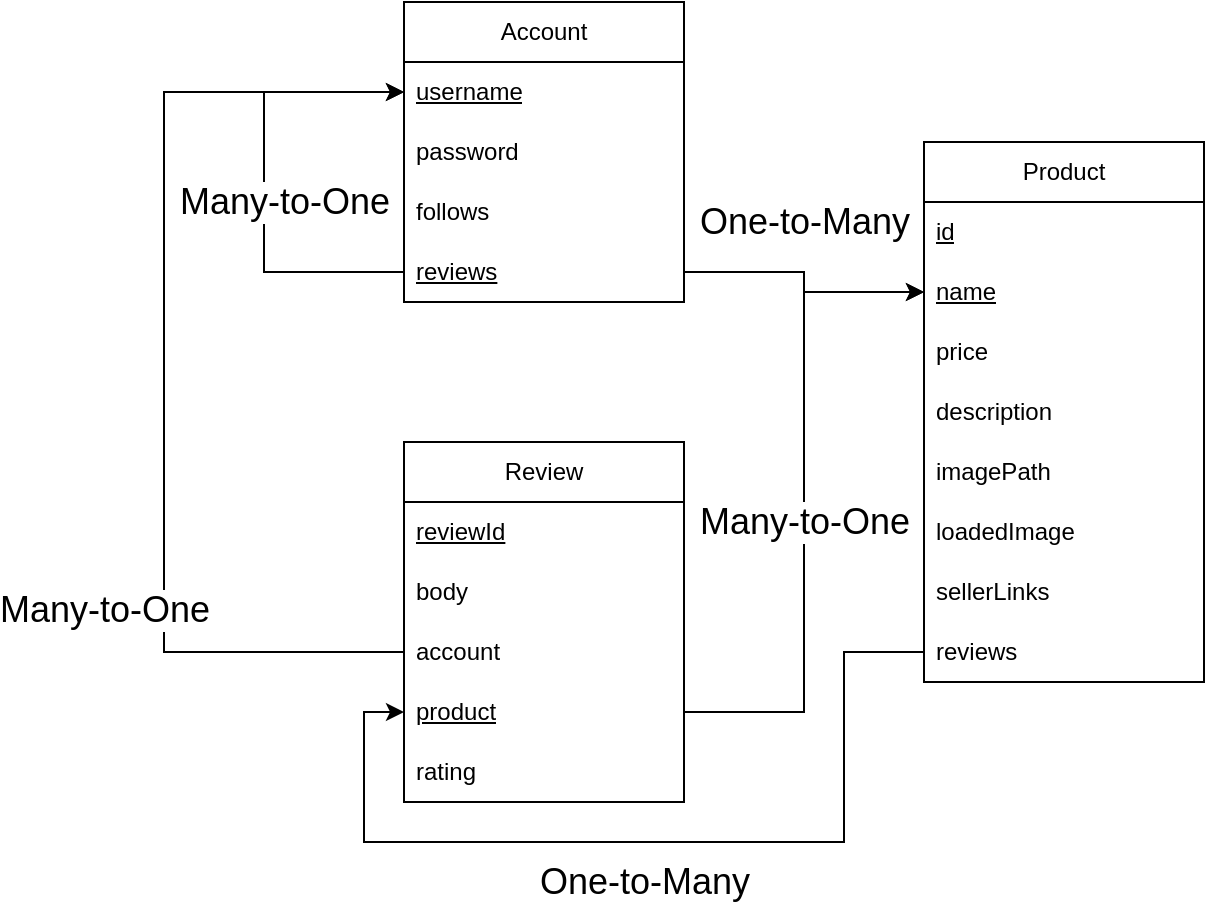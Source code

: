 <mxfile version="24.8.4">
  <diagram name="Page-1" id="Yc7AcKg0oiOkgXPcWlif">
    <mxGraphModel grid="1" page="1" gridSize="10" guides="1" tooltips="1" connect="1" arrows="1" fold="1" pageScale="1" pageWidth="827" pageHeight="1169" math="0" shadow="0">
      <root>
        <mxCell id="0" />
        <mxCell id="1" parent="0" />
        <mxCell id="e2U0Bpvtoq9ajqcINLgQ-1" value="Account" style="swimlane;fontStyle=0;childLayout=stackLayout;horizontal=1;startSize=30;horizontalStack=0;resizeParent=1;resizeParentMax=0;resizeLast=0;collapsible=1;marginBottom=0;whiteSpace=wrap;html=1;" vertex="1" parent="1">
          <mxGeometry x="240" y="160" width="140" height="150" as="geometry" />
        </mxCell>
        <mxCell id="e2U0Bpvtoq9ajqcINLgQ-2" value="&lt;u&gt;username&lt;/u&gt;" style="text;strokeColor=none;fillColor=none;align=left;verticalAlign=middle;spacingLeft=4;spacingRight=4;overflow=hidden;points=[[0,0.5],[1,0.5]];portConstraint=eastwest;rotatable=0;whiteSpace=wrap;html=1;" vertex="1" parent="e2U0Bpvtoq9ajqcINLgQ-1">
          <mxGeometry y="30" width="140" height="30" as="geometry" />
        </mxCell>
        <mxCell id="e2U0Bpvtoq9ajqcINLgQ-5" value="password" style="text;strokeColor=none;fillColor=none;align=left;verticalAlign=middle;spacingLeft=4;spacingRight=4;overflow=hidden;points=[[0,0.5],[1,0.5]];portConstraint=eastwest;rotatable=0;whiteSpace=wrap;html=1;" vertex="1" parent="e2U0Bpvtoq9ajqcINLgQ-1">
          <mxGeometry y="60" width="140" height="30" as="geometry" />
        </mxCell>
        <mxCell id="e2U0Bpvtoq9ajqcINLgQ-4" value="follows" style="text;strokeColor=none;fillColor=none;align=left;verticalAlign=middle;spacingLeft=4;spacingRight=4;overflow=hidden;points=[[0,0.5],[1,0.5]];portConstraint=eastwest;rotatable=0;whiteSpace=wrap;html=1;" vertex="1" parent="e2U0Bpvtoq9ajqcINLgQ-1">
          <mxGeometry y="90" width="140" height="30" as="geometry" />
        </mxCell>
        <mxCell id="e2U0Bpvtoq9ajqcINLgQ-31" style="edgeStyle=orthogonalEdgeStyle;rounded=0;orthogonalLoop=1;jettySize=auto;html=1;exitX=0;exitY=0.5;exitDx=0;exitDy=0;entryX=0;entryY=0.5;entryDx=0;entryDy=0;" edge="1" parent="e2U0Bpvtoq9ajqcINLgQ-1" source="e2U0Bpvtoq9ajqcINLgQ-6" target="e2U0Bpvtoq9ajqcINLgQ-2">
          <mxGeometry relative="1" as="geometry">
            <Array as="points">
              <mxPoint x="-70" y="135" />
              <mxPoint x="-70" y="45" />
            </Array>
          </mxGeometry>
        </mxCell>
        <mxCell id="e2U0Bpvtoq9ajqcINLgQ-6" value="&lt;u&gt;reviews&lt;/u&gt;" style="text;strokeColor=none;fillColor=none;align=left;verticalAlign=middle;spacingLeft=4;spacingRight=4;overflow=hidden;points=[[0,0.5],[1,0.5]];portConstraint=eastwest;rotatable=0;whiteSpace=wrap;html=1;" vertex="1" parent="e2U0Bpvtoq9ajqcINLgQ-1">
          <mxGeometry y="120" width="140" height="30" as="geometry" />
        </mxCell>
        <mxCell id="e2U0Bpvtoq9ajqcINLgQ-7" value="Product" style="swimlane;fontStyle=0;childLayout=stackLayout;horizontal=1;startSize=30;horizontalStack=0;resizeParent=1;resizeParentMax=0;resizeLast=0;collapsible=1;marginBottom=0;whiteSpace=wrap;html=1;" vertex="1" parent="1">
          <mxGeometry x="500" y="230" width="140" height="270" as="geometry" />
        </mxCell>
        <mxCell id="e2U0Bpvtoq9ajqcINLgQ-8" value="&lt;u&gt;id&lt;/u&gt;" style="text;strokeColor=none;fillColor=none;align=left;verticalAlign=middle;spacingLeft=4;spacingRight=4;overflow=hidden;points=[[0,0.5],[1,0.5]];portConstraint=eastwest;rotatable=0;whiteSpace=wrap;html=1;" vertex="1" parent="e2U0Bpvtoq9ajqcINLgQ-7">
          <mxGeometry y="30" width="140" height="30" as="geometry" />
        </mxCell>
        <mxCell id="e2U0Bpvtoq9ajqcINLgQ-12" value="&lt;u&gt;name&lt;/u&gt;" style="text;strokeColor=none;fillColor=none;align=left;verticalAlign=middle;spacingLeft=4;spacingRight=4;overflow=hidden;points=[[0,0.5],[1,0.5]];portConstraint=eastwest;rotatable=0;whiteSpace=wrap;html=1;" vertex="1" parent="e2U0Bpvtoq9ajqcINLgQ-7">
          <mxGeometry y="60" width="140" height="30" as="geometry" />
        </mxCell>
        <mxCell id="e2U0Bpvtoq9ajqcINLgQ-9" value="price" style="text;strokeColor=none;fillColor=none;align=left;verticalAlign=middle;spacingLeft=4;spacingRight=4;overflow=hidden;points=[[0,0.5],[1,0.5]];portConstraint=eastwest;rotatable=0;whiteSpace=wrap;html=1;" vertex="1" parent="e2U0Bpvtoq9ajqcINLgQ-7">
          <mxGeometry y="90" width="140" height="30" as="geometry" />
        </mxCell>
        <mxCell id="e2U0Bpvtoq9ajqcINLgQ-10" value="description" style="text;strokeColor=none;fillColor=none;align=left;verticalAlign=middle;spacingLeft=4;spacingRight=4;overflow=hidden;points=[[0,0.5],[1,0.5]];portConstraint=eastwest;rotatable=0;whiteSpace=wrap;html=1;" vertex="1" parent="e2U0Bpvtoq9ajqcINLgQ-7">
          <mxGeometry y="120" width="140" height="30" as="geometry" />
        </mxCell>
        <mxCell id="e2U0Bpvtoq9ajqcINLgQ-11" value="imagePath" style="text;strokeColor=none;fillColor=none;align=left;verticalAlign=middle;spacingLeft=4;spacingRight=4;overflow=hidden;points=[[0,0.5],[1,0.5]];portConstraint=eastwest;rotatable=0;whiteSpace=wrap;html=1;" vertex="1" parent="e2U0Bpvtoq9ajqcINLgQ-7">
          <mxGeometry y="150" width="140" height="30" as="geometry" />
        </mxCell>
        <mxCell id="e2U0Bpvtoq9ajqcINLgQ-13" value="loadedImage" style="text;strokeColor=none;fillColor=none;align=left;verticalAlign=middle;spacingLeft=4;spacingRight=4;overflow=hidden;points=[[0,0.5],[1,0.5]];portConstraint=eastwest;rotatable=0;whiteSpace=wrap;html=1;" vertex="1" parent="e2U0Bpvtoq9ajqcINLgQ-7">
          <mxGeometry y="180" width="140" height="30" as="geometry" />
        </mxCell>
        <mxCell id="e2U0Bpvtoq9ajqcINLgQ-14" value="sellerLinks" style="text;strokeColor=none;fillColor=none;align=left;verticalAlign=middle;spacingLeft=4;spacingRight=4;overflow=hidden;points=[[0,0.5],[1,0.5]];portConstraint=eastwest;rotatable=0;whiteSpace=wrap;html=1;" vertex="1" parent="e2U0Bpvtoq9ajqcINLgQ-7">
          <mxGeometry y="210" width="140" height="30" as="geometry" />
        </mxCell>
        <mxCell id="e2U0Bpvtoq9ajqcINLgQ-15" value="reviews" style="text;strokeColor=none;fillColor=none;align=left;verticalAlign=middle;spacingLeft=4;spacingRight=4;overflow=hidden;points=[[0,0.5],[1,0.5]];portConstraint=eastwest;rotatable=0;whiteSpace=wrap;html=1;" vertex="1" parent="e2U0Bpvtoq9ajqcINLgQ-7">
          <mxGeometry y="240" width="140" height="30" as="geometry" />
        </mxCell>
        <mxCell id="e2U0Bpvtoq9ajqcINLgQ-16" value="Review" style="swimlane;fontStyle=0;childLayout=stackLayout;horizontal=1;startSize=30;horizontalStack=0;resizeParent=1;resizeParentMax=0;resizeLast=0;collapsible=1;marginBottom=0;whiteSpace=wrap;html=1;" vertex="1" parent="1">
          <mxGeometry x="240" y="380" width="140" height="180" as="geometry" />
        </mxCell>
        <mxCell id="e2U0Bpvtoq9ajqcINLgQ-17" value="&lt;u&gt;reviewId&lt;/u&gt;" style="text;strokeColor=none;fillColor=none;align=left;verticalAlign=middle;spacingLeft=4;spacingRight=4;overflow=hidden;points=[[0,0.5],[1,0.5]];portConstraint=eastwest;rotatable=0;whiteSpace=wrap;html=1;" vertex="1" parent="e2U0Bpvtoq9ajqcINLgQ-16">
          <mxGeometry y="30" width="140" height="30" as="geometry" />
        </mxCell>
        <mxCell id="e2U0Bpvtoq9ajqcINLgQ-18" value="body" style="text;strokeColor=none;fillColor=none;align=left;verticalAlign=middle;spacingLeft=4;spacingRight=4;overflow=hidden;points=[[0,0.5],[1,0.5]];portConstraint=eastwest;rotatable=0;whiteSpace=wrap;html=1;" vertex="1" parent="e2U0Bpvtoq9ajqcINLgQ-16">
          <mxGeometry y="60" width="140" height="30" as="geometry" />
        </mxCell>
        <mxCell id="e2U0Bpvtoq9ajqcINLgQ-19" value="account" style="text;strokeColor=none;fillColor=none;align=left;verticalAlign=middle;spacingLeft=4;spacingRight=4;overflow=hidden;points=[[0,0.5],[1,0.5]];portConstraint=eastwest;rotatable=0;whiteSpace=wrap;html=1;" vertex="1" parent="e2U0Bpvtoq9ajqcINLgQ-16">
          <mxGeometry y="90" width="140" height="30" as="geometry" />
        </mxCell>
        <mxCell id="e2U0Bpvtoq9ajqcINLgQ-20" value="&lt;u&gt;product&lt;/u&gt;" style="text;strokeColor=none;fillColor=none;align=left;verticalAlign=middle;spacingLeft=4;spacingRight=4;overflow=hidden;points=[[0,0.5],[1,0.5]];portConstraint=eastwest;rotatable=0;whiteSpace=wrap;html=1;" vertex="1" parent="e2U0Bpvtoq9ajqcINLgQ-16">
          <mxGeometry y="120" width="140" height="30" as="geometry" />
        </mxCell>
        <mxCell id="e2U0Bpvtoq9ajqcINLgQ-21" value="rating" style="text;strokeColor=none;fillColor=none;align=left;verticalAlign=middle;spacingLeft=4;spacingRight=4;overflow=hidden;points=[[0,0.5],[1,0.5]];portConstraint=eastwest;rotatable=0;whiteSpace=wrap;html=1;" vertex="1" parent="e2U0Bpvtoq9ajqcINLgQ-16">
          <mxGeometry y="150" width="140" height="30" as="geometry" />
        </mxCell>
        <mxCell id="e2U0Bpvtoq9ajqcINLgQ-25" style="edgeStyle=orthogonalEdgeStyle;rounded=0;orthogonalLoop=1;jettySize=auto;html=1;entryX=0;entryY=0.5;entryDx=0;entryDy=0;" edge="1" parent="1" source="e2U0Bpvtoq9ajqcINLgQ-19" target="e2U0Bpvtoq9ajqcINLgQ-2">
          <mxGeometry relative="1" as="geometry">
            <Array as="points">
              <mxPoint x="120" y="485" />
              <mxPoint x="120" y="205" />
            </Array>
          </mxGeometry>
        </mxCell>
        <mxCell id="x0fHAOLPAthhi0CSzugZ-1" value="&lt;span style=&quot;font-size: 18px;&quot;&gt;Many-to-One&lt;/span&gt;" style="edgeLabel;html=1;align=center;verticalAlign=middle;resizable=0;points=[];" connectable="0" vertex="1" parent="e2U0Bpvtoq9ajqcINLgQ-25">
          <mxGeometry x="-0.347" y="-2" relative="1" as="geometry">
            <mxPoint x="-32" y="29" as="offset" />
          </mxGeometry>
        </mxCell>
        <mxCell id="e2U0Bpvtoq9ajqcINLgQ-26" style="edgeStyle=orthogonalEdgeStyle;rounded=0;orthogonalLoop=1;jettySize=auto;html=1;exitX=1;exitY=0.5;exitDx=0;exitDy=0;entryX=0;entryY=0.5;entryDx=0;entryDy=0;" edge="1" parent="1" source="e2U0Bpvtoq9ajqcINLgQ-20" target="e2U0Bpvtoq9ajqcINLgQ-12">
          <mxGeometry relative="1" as="geometry" />
        </mxCell>
        <mxCell id="e2U0Bpvtoq9ajqcINLgQ-27" style="edgeStyle=orthogonalEdgeStyle;rounded=0;orthogonalLoop=1;jettySize=auto;html=1;exitX=1;exitY=0.5;exitDx=0;exitDy=0;entryX=0;entryY=0.5;entryDx=0;entryDy=0;" edge="1" parent="1" source="e2U0Bpvtoq9ajqcINLgQ-6" target="e2U0Bpvtoq9ajqcINLgQ-12">
          <mxGeometry relative="1" as="geometry" />
        </mxCell>
        <mxCell id="e2U0Bpvtoq9ajqcINLgQ-29" style="edgeStyle=orthogonalEdgeStyle;rounded=0;orthogonalLoop=1;jettySize=auto;html=1;exitX=0;exitY=0.5;exitDx=0;exitDy=0;entryX=0;entryY=0.5;entryDx=0;entryDy=0;" edge="1" parent="1" source="e2U0Bpvtoq9ajqcINLgQ-15" target="e2U0Bpvtoq9ajqcINLgQ-20">
          <mxGeometry relative="1" as="geometry">
            <Array as="points">
              <mxPoint x="460" y="485" />
              <mxPoint x="460" y="580" />
              <mxPoint x="220" y="580" />
              <mxPoint x="220" y="515" />
            </Array>
          </mxGeometry>
        </mxCell>
        <mxCell id="x0fHAOLPAthhi0CSzugZ-4" value="&lt;font style=&quot;font-size: 18px;&quot;&gt;One-to-Many&lt;/font&gt;" style="edgeLabel;html=1;align=center;verticalAlign=middle;resizable=0;points=[];" connectable="0" vertex="1" parent="e2U0Bpvtoq9ajqcINLgQ-29">
          <mxGeometry x="-0.017" y="4" relative="1" as="geometry">
            <mxPoint x="-9" y="16" as="offset" />
          </mxGeometry>
        </mxCell>
        <mxCell id="x0fHAOLPAthhi0CSzugZ-3" value="&lt;span style=&quot;font-size: 18px;&quot;&gt;Many-to-One&lt;/span&gt;" style="edgeLabel;html=1;align=center;verticalAlign=middle;resizable=0;points=[];" connectable="0" vertex="1" parent="1">
          <mxGeometry x="180" y="260" as="geometry" />
        </mxCell>
        <mxCell id="x0fHAOLPAthhi0CSzugZ-5" value="&lt;font style=&quot;font-size: 18px;&quot;&gt;One-to-Many&lt;/font&gt;" style="edgeLabel;html=1;align=center;verticalAlign=middle;resizable=0;points=[];" connectable="0" vertex="1" parent="1">
          <mxGeometry x="440" y="270" as="geometry" />
        </mxCell>
        <mxCell id="x0fHAOLPAthhi0CSzugZ-6" value="&lt;span style=&quot;font-size: 18px;&quot;&gt;Many-to-One&lt;/span&gt;" style="edgeLabel;html=1;align=center;verticalAlign=middle;resizable=0;points=[];" connectable="0" vertex="1" parent="1">
          <mxGeometry x="440" y="420" as="geometry" />
        </mxCell>
      </root>
    </mxGraphModel>
  </diagram>
</mxfile>
